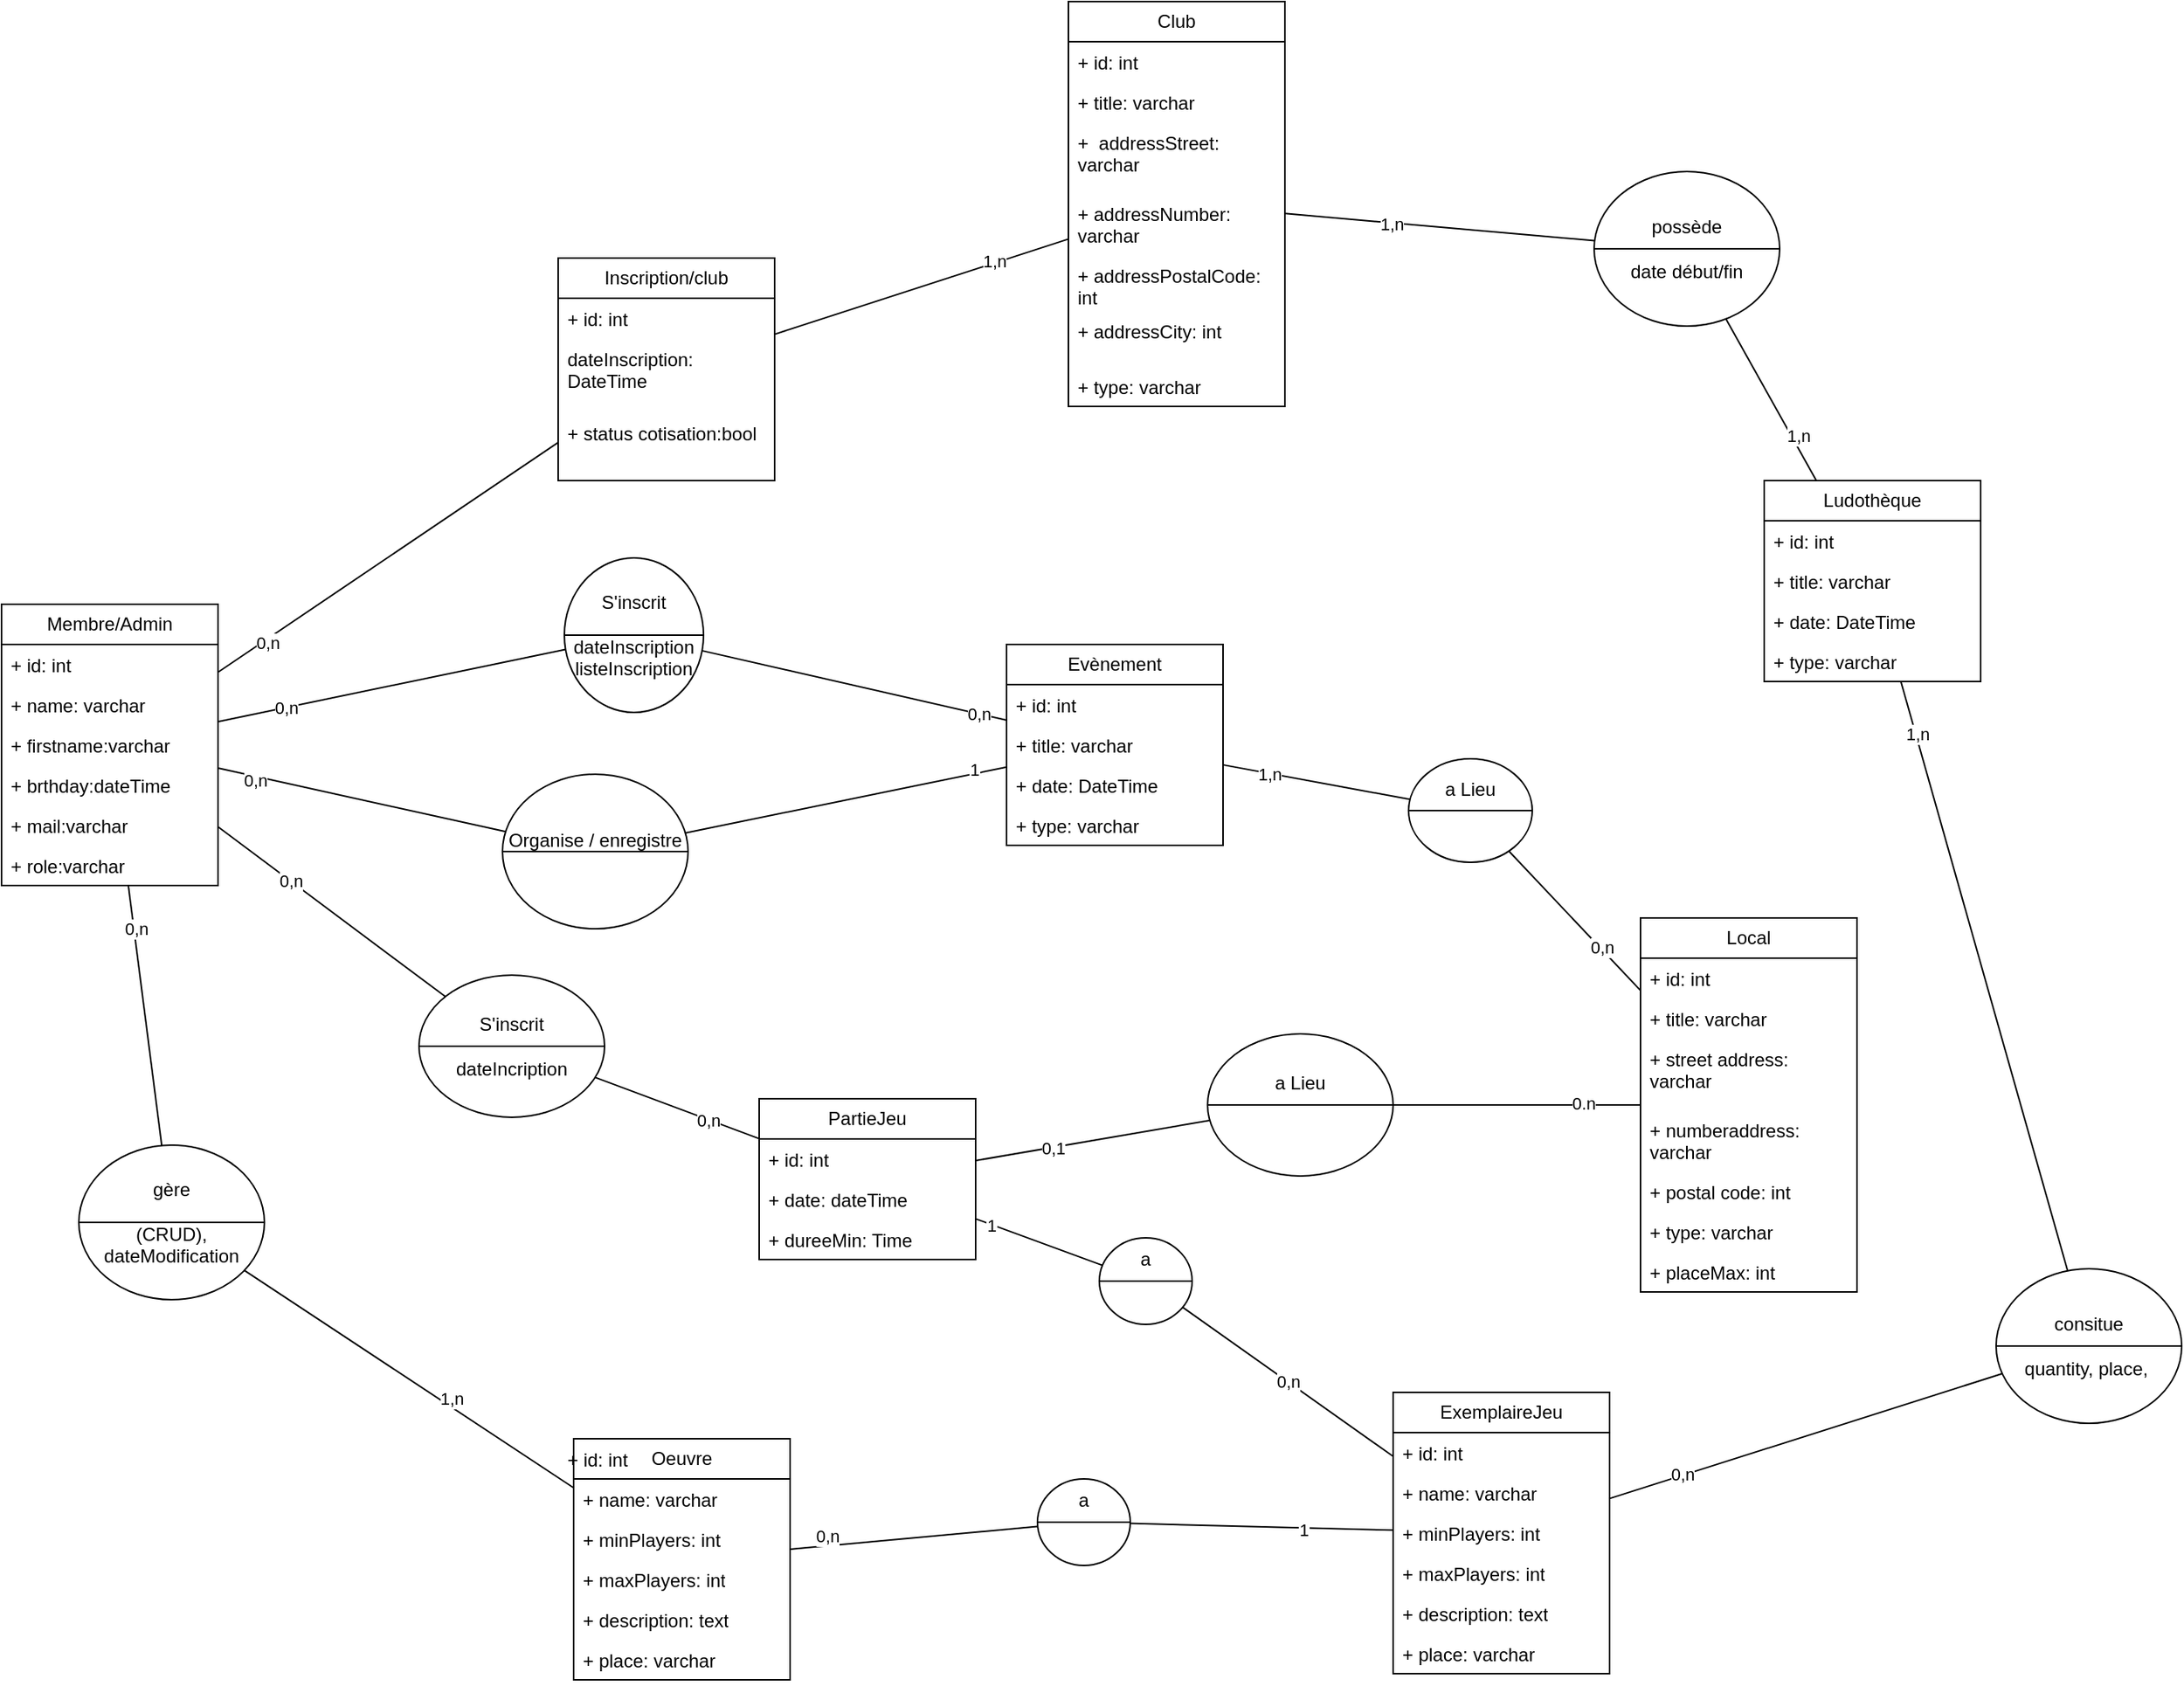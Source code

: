 <mxfile version="24.6.4" type="device">
  <diagram name="Page-1" id="I5LaI3VcHF58gSeRqSvZ">
    <mxGraphModel dx="1217" dy="2282" grid="1" gridSize="10" guides="1" tooltips="1" connect="1" arrows="1" fold="1" page="1" pageScale="1" pageWidth="1169" pageHeight="1654" math="0" shadow="0">
      <root>
        <mxCell id="0" />
        <mxCell id="1" parent="0" />
        <mxCell id="PqYvYV6oIPYyLIkIZLXX-1" value="Club" style="swimlane;fontStyle=0;childLayout=stackLayout;horizontal=1;startSize=26;fillColor=none;horizontalStack=0;resizeParent=1;resizeParentMax=0;resizeLast=0;collapsible=1;marginBottom=0;whiteSpace=wrap;html=1;" parent="1" vertex="1">
          <mxGeometry x="720" y="-300" width="140" height="262" as="geometry" />
        </mxCell>
        <mxCell id="PqYvYV6oIPYyLIkIZLXX-2" value="+ id: int" style="text;strokeColor=none;fillColor=none;align=left;verticalAlign=top;spacingLeft=4;spacingRight=4;overflow=hidden;rotatable=0;points=[[0,0.5],[1,0.5]];portConstraint=eastwest;whiteSpace=wrap;html=1;" parent="PqYvYV6oIPYyLIkIZLXX-1" vertex="1">
          <mxGeometry y="26" width="140" height="26" as="geometry" />
        </mxCell>
        <mxCell id="PqYvYV6oIPYyLIkIZLXX-3" value="+ title: varchar" style="text;strokeColor=none;fillColor=none;align=left;verticalAlign=top;spacingLeft=4;spacingRight=4;overflow=hidden;rotatable=0;points=[[0,0.5],[1,0.5]];portConstraint=eastwest;whiteSpace=wrap;html=1;" parent="PqYvYV6oIPYyLIkIZLXX-1" vertex="1">
          <mxGeometry y="52" width="140" height="26" as="geometry" />
        </mxCell>
        <mxCell id="PqYvYV6oIPYyLIkIZLXX-4" value="+&amp;nbsp;&amp;nbsp;addressStreet: varchar" style="text;strokeColor=none;fillColor=none;align=left;verticalAlign=top;spacingLeft=4;spacingRight=4;overflow=hidden;rotatable=0;points=[[0,0.5],[1,0.5]];portConstraint=eastwest;whiteSpace=wrap;html=1;" parent="PqYvYV6oIPYyLIkIZLXX-1" vertex="1">
          <mxGeometry y="78" width="140" height="46" as="geometry" />
        </mxCell>
        <mxCell id="PqYvYV6oIPYyLIkIZLXX-5" value="+ addressNumber: varchar" style="text;strokeColor=none;fillColor=none;align=left;verticalAlign=top;spacingLeft=4;spacingRight=4;overflow=hidden;rotatable=0;points=[[0,0.5],[1,0.5]];portConstraint=eastwest;whiteSpace=wrap;html=1;" parent="PqYvYV6oIPYyLIkIZLXX-1" vertex="1">
          <mxGeometry y="124" width="140" height="40" as="geometry" />
        </mxCell>
        <mxCell id="PqYvYV6oIPYyLIkIZLXX-6" value="+ addressPostalCode: int" style="text;strokeColor=none;fillColor=none;align=left;verticalAlign=top;spacingLeft=4;spacingRight=4;overflow=hidden;rotatable=0;points=[[0,0.5],[1,0.5]];portConstraint=eastwest;whiteSpace=wrap;html=1;" parent="PqYvYV6oIPYyLIkIZLXX-1" vertex="1">
          <mxGeometry y="164" width="140" height="36" as="geometry" />
        </mxCell>
        <mxCell id="PqYvYV6oIPYyLIkIZLXX-7" value="+ addressCity: int" style="text;strokeColor=none;fillColor=none;align=left;verticalAlign=top;spacingLeft=4;spacingRight=4;overflow=hidden;rotatable=0;points=[[0,0.5],[1,0.5]];portConstraint=eastwest;whiteSpace=wrap;html=1;" parent="PqYvYV6oIPYyLIkIZLXX-1" vertex="1">
          <mxGeometry y="200" width="140" height="36" as="geometry" />
        </mxCell>
        <mxCell id="PqYvYV6oIPYyLIkIZLXX-8" value="+ type: varchar" style="text;strokeColor=none;fillColor=none;align=left;verticalAlign=top;spacingLeft=4;spacingRight=4;overflow=hidden;rotatable=0;points=[[0,0.5],[1,0.5]];portConstraint=eastwest;whiteSpace=wrap;html=1;" parent="PqYvYV6oIPYyLIkIZLXX-1" vertex="1">
          <mxGeometry y="236" width="140" height="26" as="geometry" />
        </mxCell>
        <mxCell id="PqYvYV6oIPYyLIkIZLXX-9" value="gère&lt;div&gt;&lt;br&gt;&lt;/div&gt;&lt;div&gt;(CRUD), dateModification&lt;/div&gt;" style="shape=lineEllipse;perimeter=ellipsePerimeter;whiteSpace=wrap;html=1;backgroundOutline=1;" parent="1" vertex="1">
          <mxGeometry x="80" y="440" width="120" height="100" as="geometry" />
        </mxCell>
        <mxCell id="PqYvYV6oIPYyLIkIZLXX-10" value="" style="endArrow=none;html=1;rounded=0;endFill=0;" parent="1" target="PqYvYV6oIPYyLIkIZLXX-9" edge="1">
          <mxGeometry width="50" height="50" relative="1" as="geometry">
            <mxPoint x="112" y="272" as="sourcePoint" />
            <mxPoint x="440" y="290" as="targetPoint" />
          </mxGeometry>
        </mxCell>
        <mxCell id="PqYvYV6oIPYyLIkIZLXX-11" value="0,n" style="edgeLabel;html=1;align=center;verticalAlign=middle;resizable=0;points=[];" parent="PqYvYV6oIPYyLIkIZLXX-10" vertex="1" connectable="0">
          <mxGeometry x="-0.667" y="1" relative="1" as="geometry">
            <mxPoint as="offset" />
          </mxGeometry>
        </mxCell>
        <mxCell id="PqYvYV6oIPYyLIkIZLXX-12" value="ExemplaireJeu" style="swimlane;fontStyle=0;childLayout=stackLayout;horizontal=1;startSize=26;fillColor=none;horizontalStack=0;resizeParent=1;resizeParentMax=0;resizeLast=0;collapsible=1;marginBottom=0;whiteSpace=wrap;html=1;" parent="1" vertex="1">
          <mxGeometry x="930" y="600" width="140" height="182" as="geometry" />
        </mxCell>
        <mxCell id="PqYvYV6oIPYyLIkIZLXX-13" value="+ id: int" style="text;strokeColor=none;fillColor=none;align=left;verticalAlign=top;spacingLeft=4;spacingRight=4;overflow=hidden;rotatable=0;points=[[0,0.5],[1,0.5]];portConstraint=eastwest;whiteSpace=wrap;html=1;" parent="PqYvYV6oIPYyLIkIZLXX-12" vertex="1">
          <mxGeometry y="26" width="140" height="26" as="geometry" />
        </mxCell>
        <mxCell id="PqYvYV6oIPYyLIkIZLXX-14" value="+ name: varchar" style="text;strokeColor=none;fillColor=none;align=left;verticalAlign=top;spacingLeft=4;spacingRight=4;overflow=hidden;rotatable=0;points=[[0,0.5],[1,0.5]];portConstraint=eastwest;whiteSpace=wrap;html=1;" parent="PqYvYV6oIPYyLIkIZLXX-12" vertex="1">
          <mxGeometry y="52" width="140" height="26" as="geometry" />
        </mxCell>
        <mxCell id="PqYvYV6oIPYyLIkIZLXX-15" value="+ minPlayers: int" style="text;strokeColor=none;fillColor=none;align=left;verticalAlign=top;spacingLeft=4;spacingRight=4;overflow=hidden;rotatable=0;points=[[0,0.5],[1,0.5]];portConstraint=eastwest;whiteSpace=wrap;html=1;" parent="PqYvYV6oIPYyLIkIZLXX-12" vertex="1">
          <mxGeometry y="78" width="140" height="26" as="geometry" />
        </mxCell>
        <mxCell id="PqYvYV6oIPYyLIkIZLXX-16" value="+ maxPlayers: int" style="text;strokeColor=none;fillColor=none;align=left;verticalAlign=top;spacingLeft=4;spacingRight=4;overflow=hidden;rotatable=0;points=[[0,0.5],[1,0.5]];portConstraint=eastwest;whiteSpace=wrap;html=1;" parent="PqYvYV6oIPYyLIkIZLXX-12" vertex="1">
          <mxGeometry y="104" width="140" height="26" as="geometry" />
        </mxCell>
        <mxCell id="PqYvYV6oIPYyLIkIZLXX-17" value="+ description: text" style="text;strokeColor=none;fillColor=none;align=left;verticalAlign=top;spacingLeft=4;spacingRight=4;overflow=hidden;rotatable=0;points=[[0,0.5],[1,0.5]];portConstraint=eastwest;whiteSpace=wrap;html=1;" parent="PqYvYV6oIPYyLIkIZLXX-12" vertex="1">
          <mxGeometry y="130" width="140" height="26" as="geometry" />
        </mxCell>
        <mxCell id="PqYvYV6oIPYyLIkIZLXX-18" value="+ place: varchar" style="text;strokeColor=none;fillColor=none;align=left;verticalAlign=top;spacingLeft=4;spacingRight=4;overflow=hidden;rotatable=0;points=[[0,0.5],[1,0.5]];portConstraint=eastwest;whiteSpace=wrap;html=1;" parent="PqYvYV6oIPYyLIkIZLXX-12" vertex="1">
          <mxGeometry y="156" width="140" height="26" as="geometry" />
        </mxCell>
        <mxCell id="PqYvYV6oIPYyLIkIZLXX-19" value="consitue&lt;div&gt;&lt;br&gt;&lt;/div&gt;&lt;div&gt;quantity, place,&amp;nbsp;&lt;/div&gt;" style="shape=lineEllipse;perimeter=ellipsePerimeter;whiteSpace=wrap;html=1;backgroundOutline=1;" parent="1" vertex="1">
          <mxGeometry x="1320" y="520" width="120" height="100" as="geometry" />
        </mxCell>
        <mxCell id="PqYvYV6oIPYyLIkIZLXX-20" value="PartieJeu" style="swimlane;fontStyle=0;childLayout=stackLayout;horizontal=1;startSize=26;fillColor=none;horizontalStack=0;resizeParent=1;resizeParentMax=0;resizeLast=0;collapsible=1;marginBottom=0;whiteSpace=wrap;html=1;" parent="1" vertex="1">
          <mxGeometry x="520" y="410" width="140" height="104" as="geometry" />
        </mxCell>
        <mxCell id="PqYvYV6oIPYyLIkIZLXX-21" value="+ id: int" style="text;strokeColor=none;fillColor=none;align=left;verticalAlign=top;spacingLeft=4;spacingRight=4;overflow=hidden;rotatable=0;points=[[0,0.5],[1,0.5]];portConstraint=eastwest;whiteSpace=wrap;html=1;" parent="PqYvYV6oIPYyLIkIZLXX-20" vertex="1">
          <mxGeometry y="26" width="140" height="26" as="geometry" />
        </mxCell>
        <mxCell id="PqYvYV6oIPYyLIkIZLXX-22" value="+ date: dateTime" style="text;strokeColor=none;fillColor=none;align=left;verticalAlign=top;spacingLeft=4;spacingRight=4;overflow=hidden;rotatable=0;points=[[0,0.5],[1,0.5]];portConstraint=eastwest;whiteSpace=wrap;html=1;" parent="PqYvYV6oIPYyLIkIZLXX-20" vertex="1">
          <mxGeometry y="52" width="140" height="26" as="geometry" />
        </mxCell>
        <mxCell id="PqYvYV6oIPYyLIkIZLXX-23" value="+ dureeMin: Time" style="text;strokeColor=none;fillColor=none;align=left;verticalAlign=top;spacingLeft=4;spacingRight=4;overflow=hidden;rotatable=0;points=[[0,0.5],[1,0.5]];portConstraint=eastwest;whiteSpace=wrap;html=1;" parent="PqYvYV6oIPYyLIkIZLXX-20" vertex="1">
          <mxGeometry y="78" width="140" height="26" as="geometry" />
        </mxCell>
        <mxCell id="PqYvYV6oIPYyLIkIZLXX-24" value="&lt;div&gt;S&#39;inscrit&lt;/div&gt;&lt;div&gt;&lt;br&gt;&lt;/div&gt;&lt;div&gt;dateIncription&lt;/div&gt;" style="shape=lineEllipse;perimeter=ellipsePerimeter;whiteSpace=wrap;html=1;backgroundOutline=1;" parent="1" vertex="1">
          <mxGeometry x="300" y="330" width="120" height="92" as="geometry" />
        </mxCell>
        <mxCell id="PqYvYV6oIPYyLIkIZLXX-25" value="" style="endArrow=none;html=1;rounded=0;endFill=0;" parent="1" target="PqYvYV6oIPYyLIkIZLXX-24" edge="1">
          <mxGeometry width="50" height="50" relative="1" as="geometry">
            <mxPoint x="170" y="234" as="sourcePoint" />
            <mxPoint x="191" y="471" as="targetPoint" />
          </mxGeometry>
        </mxCell>
        <mxCell id="PqYvYV6oIPYyLIkIZLXX-26" value="0,n" style="edgeLabel;html=1;align=center;verticalAlign=middle;resizable=0;points=[];" parent="PqYvYV6oIPYyLIkIZLXX-25" vertex="1" connectable="0">
          <mxGeometry x="-0.361" relative="1" as="geometry">
            <mxPoint as="offset" />
          </mxGeometry>
        </mxCell>
        <mxCell id="PqYvYV6oIPYyLIkIZLXX-27" value="" style="endArrow=none;html=1;rounded=0;endFill=0;" parent="1" source="PqYvYV6oIPYyLIkIZLXX-20" target="PqYvYV6oIPYyLIkIZLXX-24" edge="1">
          <mxGeometry width="50" height="50" relative="1" as="geometry">
            <mxPoint x="220" y="252" as="sourcePoint" />
            <mxPoint x="360" y="249" as="targetPoint" />
          </mxGeometry>
        </mxCell>
        <mxCell id="PqYvYV6oIPYyLIkIZLXX-28" value="0,n" style="edgeLabel;html=1;align=center;verticalAlign=middle;resizable=0;points=[];" parent="PqYvYV6oIPYyLIkIZLXX-27" vertex="1" connectable="0">
          <mxGeometry x="-0.37" relative="1" as="geometry">
            <mxPoint as="offset" />
          </mxGeometry>
        </mxCell>
        <mxCell id="PqYvYV6oIPYyLIkIZLXX-29" value="" style="endArrow=none;html=1;rounded=0;endFill=0;" parent="1" source="PqYvYV6oIPYyLIkIZLXX-12" target="PqYvYV6oIPYyLIkIZLXX-19" edge="1">
          <mxGeometry width="50" height="50" relative="1" as="geometry">
            <mxPoint x="320" y="404" as="sourcePoint" />
            <mxPoint x="340" y="509" as="targetPoint" />
          </mxGeometry>
        </mxCell>
        <mxCell id="PqYvYV6oIPYyLIkIZLXX-30" value="0,n" style="edgeLabel;html=1;align=center;verticalAlign=middle;resizable=0;points=[];" parent="PqYvYV6oIPYyLIkIZLXX-29" vertex="1" connectable="0">
          <mxGeometry x="-0.627" y="1" relative="1" as="geometry">
            <mxPoint as="offset" />
          </mxGeometry>
        </mxCell>
        <mxCell id="PqYvYV6oIPYyLIkIZLXX-31" value="" style="endArrow=none;html=1;rounded=0;endFill=0;" parent="1" source="PqYvYV6oIPYyLIkIZLXX-19" target="PqYvYV6oIPYyLIkIZLXX-48" edge="1">
          <mxGeometry width="50" height="50" relative="1" as="geometry">
            <mxPoint x="650" y="580" as="sourcePoint" />
            <mxPoint x="739" y="489" as="targetPoint" />
            <Array as="points" />
          </mxGeometry>
        </mxCell>
        <mxCell id="PqYvYV6oIPYyLIkIZLXX-32" value="1,n" style="edgeLabel;html=1;align=center;verticalAlign=middle;resizable=0;points=[];" parent="PqYvYV6oIPYyLIkIZLXX-31" vertex="1" connectable="0">
          <mxGeometry x="0.82" y="-1" relative="1" as="geometry">
            <mxPoint as="offset" />
          </mxGeometry>
        </mxCell>
        <mxCell id="PqYvYV6oIPYyLIkIZLXX-33" value="" style="endArrow=none;html=1;rounded=0;endFill=0;" parent="1" source="PqYvYV6oIPYyLIkIZLXX-9" target="PqYvYV6oIPYyLIkIZLXX-37" edge="1">
          <mxGeometry width="50" height="50" relative="1" as="geometry">
            <mxPoint x="171" y="366" as="sourcePoint" />
            <mxPoint x="249" y="628" as="targetPoint" />
          </mxGeometry>
        </mxCell>
        <mxCell id="PqYvYV6oIPYyLIkIZLXX-34" value="1,n" style="edgeLabel;html=1;align=center;verticalAlign=middle;resizable=0;points=[];" parent="PqYvYV6oIPYyLIkIZLXX-33" vertex="1" connectable="0">
          <mxGeometry x="0.234" y="5" relative="1" as="geometry">
            <mxPoint as="offset" />
          </mxGeometry>
        </mxCell>
        <mxCell id="PqYvYV6oIPYyLIkIZLXX-35" value="" style="endArrow=none;html=1;rounded=0;endFill=0;" parent="1" source="PqYvYV6oIPYyLIkIZLXX-37" target="PqYvYV6oIPYyLIkIZLXX-77" edge="1">
          <mxGeometry width="50" height="50" relative="1" as="geometry">
            <mxPoint x="360" y="670.25" as="sourcePoint" />
            <mxPoint x="650" y="740" as="targetPoint" />
          </mxGeometry>
        </mxCell>
        <mxCell id="PqYvYV6oIPYyLIkIZLXX-36" value="0,n" style="edgeLabel;html=1;align=center;verticalAlign=middle;resizable=0;points=[];" parent="PqYvYV6oIPYyLIkIZLXX-35" vertex="1" connectable="0">
          <mxGeometry x="-0.908" relative="1" as="geometry">
            <mxPoint x="16" y="-8" as="offset" />
          </mxGeometry>
        </mxCell>
        <mxCell id="PqYvYV6oIPYyLIkIZLXX-37" value="Oeuvre" style="swimlane;fontStyle=0;childLayout=stackLayout;horizontal=1;startSize=26;fillColor=none;horizontalStack=0;resizeParent=1;resizeParentMax=0;resizeLast=0;collapsible=1;marginBottom=0;whiteSpace=wrap;html=1;" parent="1" vertex="1">
          <mxGeometry x="400" y="630" width="140" height="156" as="geometry" />
        </mxCell>
        <mxCell id="PqYvYV6oIPYyLIkIZLXX-38" value="+ name: varchar" style="text;strokeColor=none;fillColor=none;align=left;verticalAlign=top;spacingLeft=4;spacingRight=4;overflow=hidden;rotatable=0;points=[[0,0.5],[1,0.5]];portConstraint=eastwest;whiteSpace=wrap;html=1;" parent="PqYvYV6oIPYyLIkIZLXX-37" vertex="1">
          <mxGeometry y="26" width="140" height="26" as="geometry" />
        </mxCell>
        <mxCell id="PqYvYV6oIPYyLIkIZLXX-39" value="+ minPlayers: int" style="text;strokeColor=none;fillColor=none;align=left;verticalAlign=top;spacingLeft=4;spacingRight=4;overflow=hidden;rotatable=0;points=[[0,0.5],[1,0.5]];portConstraint=eastwest;whiteSpace=wrap;html=1;" parent="PqYvYV6oIPYyLIkIZLXX-37" vertex="1">
          <mxGeometry y="52" width="140" height="26" as="geometry" />
        </mxCell>
        <mxCell id="PqYvYV6oIPYyLIkIZLXX-40" value="+ maxPlayers: int" style="text;strokeColor=none;fillColor=none;align=left;verticalAlign=top;spacingLeft=4;spacingRight=4;overflow=hidden;rotatable=0;points=[[0,0.5],[1,0.5]];portConstraint=eastwest;whiteSpace=wrap;html=1;" parent="PqYvYV6oIPYyLIkIZLXX-37" vertex="1">
          <mxGeometry y="78" width="140" height="26" as="geometry" />
        </mxCell>
        <mxCell id="PqYvYV6oIPYyLIkIZLXX-41" value="+ description: text" style="text;strokeColor=none;fillColor=none;align=left;verticalAlign=top;spacingLeft=4;spacingRight=4;overflow=hidden;rotatable=0;points=[[0,0.5],[1,0.5]];portConstraint=eastwest;whiteSpace=wrap;html=1;" parent="PqYvYV6oIPYyLIkIZLXX-37" vertex="1">
          <mxGeometry y="104" width="140" height="26" as="geometry" />
        </mxCell>
        <mxCell id="PqYvYV6oIPYyLIkIZLXX-42" value="+ place: varchar" style="text;strokeColor=none;fillColor=none;align=left;verticalAlign=top;spacingLeft=4;spacingRight=4;overflow=hidden;rotatable=0;points=[[0,0.5],[1,0.5]];portConstraint=eastwest;whiteSpace=wrap;html=1;" parent="PqYvYV6oIPYyLIkIZLXX-37" vertex="1">
          <mxGeometry y="130" width="140" height="26" as="geometry" />
        </mxCell>
        <mxCell id="PqYvYV6oIPYyLIkIZLXX-43" value="&lt;div&gt;a Lieu&lt;/div&gt;&lt;div&gt;&lt;br&gt;&lt;/div&gt;&lt;div&gt;&lt;br&gt;&lt;/div&gt;" style="shape=lineEllipse;perimeter=ellipsePerimeter;whiteSpace=wrap;html=1;backgroundOutline=1;" parent="1" vertex="1">
          <mxGeometry x="810" y="368" width="120" height="92" as="geometry" />
        </mxCell>
        <mxCell id="PqYvYV6oIPYyLIkIZLXX-44" value="" style="endArrow=none;html=1;rounded=0;endFill=0;" parent="1" source="PqYvYV6oIPYyLIkIZLXX-20" target="PqYvYV6oIPYyLIkIZLXX-43" edge="1">
          <mxGeometry width="50" height="50" relative="1" as="geometry">
            <mxPoint x="690" y="203" as="sourcePoint" />
            <mxPoint x="608" y="249" as="targetPoint" />
          </mxGeometry>
        </mxCell>
        <mxCell id="PqYvYV6oIPYyLIkIZLXX-45" value="0,1" style="edgeLabel;html=1;align=center;verticalAlign=middle;resizable=0;points=[];" parent="PqYvYV6oIPYyLIkIZLXX-44" vertex="1" connectable="0">
          <mxGeometry x="-0.343" relative="1" as="geometry">
            <mxPoint as="offset" />
          </mxGeometry>
        </mxCell>
        <mxCell id="PqYvYV6oIPYyLIkIZLXX-46" value="" style="endArrow=none;html=1;rounded=0;endFill=0;" parent="1" source="PqYvYV6oIPYyLIkIZLXX-78" target="PqYvYV6oIPYyLIkIZLXX-20" edge="1">
          <mxGeometry width="50" height="50" relative="1" as="geometry">
            <mxPoint x="720" y="540" as="sourcePoint" />
            <mxPoint x="580" y="669" as="targetPoint" />
          </mxGeometry>
        </mxCell>
        <mxCell id="PqYvYV6oIPYyLIkIZLXX-47" value="1" style="edgeLabel;html=1;align=center;verticalAlign=middle;resizable=0;points=[];" parent="PqYvYV6oIPYyLIkIZLXX-46" vertex="1" connectable="0">
          <mxGeometry x="0.761" relative="1" as="geometry">
            <mxPoint as="offset" />
          </mxGeometry>
        </mxCell>
        <mxCell id="PqYvYV6oIPYyLIkIZLXX-48" value="Ludothèque" style="swimlane;fontStyle=0;childLayout=stackLayout;horizontal=1;startSize=26;fillColor=none;horizontalStack=0;resizeParent=1;resizeParentMax=0;resizeLast=0;collapsible=1;marginBottom=0;whiteSpace=wrap;html=1;" parent="1" vertex="1">
          <mxGeometry x="1170" y="10" width="140" height="130" as="geometry" />
        </mxCell>
        <mxCell id="PqYvYV6oIPYyLIkIZLXX-49" value="+ id: int" style="text;strokeColor=none;fillColor=none;align=left;verticalAlign=top;spacingLeft=4;spacingRight=4;overflow=hidden;rotatable=0;points=[[0,0.5],[1,0.5]];portConstraint=eastwest;whiteSpace=wrap;html=1;" parent="PqYvYV6oIPYyLIkIZLXX-48" vertex="1">
          <mxGeometry y="26" width="140" height="26" as="geometry" />
        </mxCell>
        <mxCell id="PqYvYV6oIPYyLIkIZLXX-50" value="+ title: varchar" style="text;strokeColor=none;fillColor=none;align=left;verticalAlign=top;spacingLeft=4;spacingRight=4;overflow=hidden;rotatable=0;points=[[0,0.5],[1,0.5]];portConstraint=eastwest;whiteSpace=wrap;html=1;" parent="PqYvYV6oIPYyLIkIZLXX-48" vertex="1">
          <mxGeometry y="52" width="140" height="26" as="geometry" />
        </mxCell>
        <mxCell id="PqYvYV6oIPYyLIkIZLXX-51" value="+ date: DateTime" style="text;strokeColor=none;fillColor=none;align=left;verticalAlign=top;spacingLeft=4;spacingRight=4;overflow=hidden;rotatable=0;points=[[0,0.5],[1,0.5]];portConstraint=eastwest;whiteSpace=wrap;html=1;" parent="PqYvYV6oIPYyLIkIZLXX-48" vertex="1">
          <mxGeometry y="78" width="140" height="26" as="geometry" />
        </mxCell>
        <mxCell id="PqYvYV6oIPYyLIkIZLXX-52" value="+ type: varchar" style="text;strokeColor=none;fillColor=none;align=left;verticalAlign=top;spacingLeft=4;spacingRight=4;overflow=hidden;rotatable=0;points=[[0,0.5],[1,0.5]];portConstraint=eastwest;whiteSpace=wrap;html=1;" parent="PqYvYV6oIPYyLIkIZLXX-48" vertex="1">
          <mxGeometry y="104" width="140" height="26" as="geometry" />
        </mxCell>
        <mxCell id="PqYvYV6oIPYyLIkIZLXX-53" value="possède&lt;div&gt;&lt;br&gt;&lt;/div&gt;&lt;div&gt;date début/fin&lt;/div&gt;" style="shape=lineEllipse;perimeter=ellipsePerimeter;whiteSpace=wrap;html=1;backgroundOutline=1;" parent="1" vertex="1">
          <mxGeometry x="1060" y="-190" width="120" height="100" as="geometry" />
        </mxCell>
        <mxCell id="PqYvYV6oIPYyLIkIZLXX-54" value="" style="endArrow=none;html=1;rounded=0;endFill=0;" parent="1" source="PqYvYV6oIPYyLIkIZLXX-53" target="PqYvYV6oIPYyLIkIZLXX-48" edge="1">
          <mxGeometry width="50" height="50" relative="1" as="geometry">
            <mxPoint x="680" y="216" as="sourcePoint" />
            <mxPoint x="610" y="251" as="targetPoint" />
          </mxGeometry>
        </mxCell>
        <mxCell id="RYKnuo0LnBh2VL7jt9rr-1" value="1,n" style="edgeLabel;html=1;align=center;verticalAlign=middle;resizable=0;points=[];" vertex="1" connectable="0" parent="PqYvYV6oIPYyLIkIZLXX-54">
          <mxGeometry x="0.489" y="4" relative="1" as="geometry">
            <mxPoint as="offset" />
          </mxGeometry>
        </mxCell>
        <mxCell id="PqYvYV6oIPYyLIkIZLXX-56" value="" style="endArrow=none;html=1;rounded=0;endFill=0;" parent="1" source="PqYvYV6oIPYyLIkIZLXX-1" target="PqYvYV6oIPYyLIkIZLXX-53" edge="1">
          <mxGeometry width="50" height="50" relative="1" as="geometry">
            <mxPoint x="956" y="280" as="sourcePoint" />
            <mxPoint x="945" y="130" as="targetPoint" />
          </mxGeometry>
        </mxCell>
        <mxCell id="PqYvYV6oIPYyLIkIZLXX-57" value="1,n" style="edgeLabel;html=1;align=center;verticalAlign=middle;resizable=0;points=[];" parent="PqYvYV6oIPYyLIkIZLXX-56" vertex="1" connectable="0">
          <mxGeometry x="-0.307" y="-1" relative="1" as="geometry">
            <mxPoint as="offset" />
          </mxGeometry>
        </mxCell>
        <mxCell id="PqYvYV6oIPYyLIkIZLXX-58" value="" style="endArrow=none;html=1;rounded=0;endFill=0;" parent="1" target="PqYvYV6oIPYyLIkIZLXX-73" edge="1">
          <mxGeometry width="50" height="50" relative="1" as="geometry">
            <mxPoint x="170" y="134" as="sourcePoint" />
            <mxPoint x="361.853" y="88.752" as="targetPoint" />
          </mxGeometry>
        </mxCell>
        <mxCell id="PqYvYV6oIPYyLIkIZLXX-59" value="0,n" style="edgeLabel;html=1;align=center;verticalAlign=middle;resizable=0;points=[];" parent="PqYvYV6oIPYyLIkIZLXX-58" vertex="1" connectable="0">
          <mxGeometry x="-0.725" y="-2" relative="1" as="geometry">
            <mxPoint as="offset" />
          </mxGeometry>
        </mxCell>
        <mxCell id="PqYvYV6oIPYyLIkIZLXX-60" value="" style="endArrow=none;html=1;rounded=0;endFill=0;" parent="1" source="PqYvYV6oIPYyLIkIZLXX-73" target="PqYvYV6oIPYyLIkIZLXX-1" edge="1">
          <mxGeometry width="50" height="50" relative="1" as="geometry">
            <mxPoint x="472.073" y="77.565" as="sourcePoint" />
            <mxPoint x="372" y="99" as="targetPoint" />
          </mxGeometry>
        </mxCell>
        <mxCell id="PqYvYV6oIPYyLIkIZLXX-61" value="1,n" style="edgeLabel;html=1;align=center;verticalAlign=middle;resizable=0;points=[];" parent="PqYvYV6oIPYyLIkIZLXX-60" vertex="1" connectable="0">
          <mxGeometry x="0.498" y="2" relative="1" as="geometry">
            <mxPoint as="offset" />
          </mxGeometry>
        </mxCell>
        <mxCell id="PqYvYV6oIPYyLIkIZLXX-62" value="+ id: int" style="text;strokeColor=none;fillColor=none;align=left;verticalAlign=top;spacingLeft=4;spacingRight=4;overflow=hidden;rotatable=0;points=[[0,0.5],[1,0.5]];portConstraint=eastwest;whiteSpace=wrap;html=1;" parent="1" vertex="1">
          <mxGeometry x="390" y="630" width="140" height="26" as="geometry" />
        </mxCell>
        <mxCell id="PqYvYV6oIPYyLIkIZLXX-63" value="Local" style="swimlane;fontStyle=0;childLayout=stackLayout;horizontal=1;startSize=26;fillColor=none;horizontalStack=0;resizeParent=1;resizeParentMax=0;resizeLast=0;collapsible=1;marginBottom=0;whiteSpace=wrap;html=1;" parent="1" vertex="1">
          <mxGeometry x="1090" y="293" width="140" height="242" as="geometry" />
        </mxCell>
        <mxCell id="PqYvYV6oIPYyLIkIZLXX-64" value="+ id: int" style="text;strokeColor=none;fillColor=none;align=left;verticalAlign=top;spacingLeft=4;spacingRight=4;overflow=hidden;rotatable=0;points=[[0,0.5],[1,0.5]];portConstraint=eastwest;whiteSpace=wrap;html=1;" parent="PqYvYV6oIPYyLIkIZLXX-63" vertex="1">
          <mxGeometry y="26" width="140" height="26" as="geometry" />
        </mxCell>
        <mxCell id="PqYvYV6oIPYyLIkIZLXX-65" value="+ title: varchar" style="text;strokeColor=none;fillColor=none;align=left;verticalAlign=top;spacingLeft=4;spacingRight=4;overflow=hidden;rotatable=0;points=[[0,0.5],[1,0.5]];portConstraint=eastwest;whiteSpace=wrap;html=1;" parent="PqYvYV6oIPYyLIkIZLXX-63" vertex="1">
          <mxGeometry y="52" width="140" height="26" as="geometry" />
        </mxCell>
        <mxCell id="PqYvYV6oIPYyLIkIZLXX-66" value="+ street address: varchar" style="text;strokeColor=none;fillColor=none;align=left;verticalAlign=top;spacingLeft=4;spacingRight=4;overflow=hidden;rotatable=0;points=[[0,0.5],[1,0.5]];portConstraint=eastwest;whiteSpace=wrap;html=1;" parent="PqYvYV6oIPYyLIkIZLXX-63" vertex="1">
          <mxGeometry y="78" width="140" height="46" as="geometry" />
        </mxCell>
        <mxCell id="PqYvYV6oIPYyLIkIZLXX-67" value="+ numberaddress: varchar" style="text;strokeColor=none;fillColor=none;align=left;verticalAlign=top;spacingLeft=4;spacingRight=4;overflow=hidden;rotatable=0;points=[[0,0.5],[1,0.5]];portConstraint=eastwest;whiteSpace=wrap;html=1;" parent="PqYvYV6oIPYyLIkIZLXX-63" vertex="1">
          <mxGeometry y="124" width="140" height="40" as="geometry" />
        </mxCell>
        <mxCell id="PqYvYV6oIPYyLIkIZLXX-68" value="+ postal code: int" style="text;strokeColor=none;fillColor=none;align=left;verticalAlign=top;spacingLeft=4;spacingRight=4;overflow=hidden;rotatable=0;points=[[0,0.5],[1,0.5]];portConstraint=eastwest;whiteSpace=wrap;html=1;" parent="PqYvYV6oIPYyLIkIZLXX-63" vertex="1">
          <mxGeometry y="164" width="140" height="26" as="geometry" />
        </mxCell>
        <mxCell id="PqYvYV6oIPYyLIkIZLXX-69" value="+ type: varchar" style="text;strokeColor=none;fillColor=none;align=left;verticalAlign=top;spacingLeft=4;spacingRight=4;overflow=hidden;rotatable=0;points=[[0,0.5],[1,0.5]];portConstraint=eastwest;whiteSpace=wrap;html=1;" parent="PqYvYV6oIPYyLIkIZLXX-63" vertex="1">
          <mxGeometry y="190" width="140" height="26" as="geometry" />
        </mxCell>
        <mxCell id="PqYvYV6oIPYyLIkIZLXX-70" value="+ placeMax: int" style="text;strokeColor=none;fillColor=none;align=left;verticalAlign=top;spacingLeft=4;spacingRight=4;overflow=hidden;rotatable=0;points=[[0,0.5],[1,0.5]];portConstraint=eastwest;whiteSpace=wrap;html=1;" parent="PqYvYV6oIPYyLIkIZLXX-63" vertex="1">
          <mxGeometry y="216" width="140" height="26" as="geometry" />
        </mxCell>
        <mxCell id="PqYvYV6oIPYyLIkIZLXX-71" value="" style="endArrow=none;html=1;rounded=0;" parent="1" source="PqYvYV6oIPYyLIkIZLXX-43" target="PqYvYV6oIPYyLIkIZLXX-63" edge="1">
          <mxGeometry width="50" height="50" relative="1" as="geometry">
            <mxPoint x="700" y="250" as="sourcePoint" />
            <mxPoint x="750" y="200" as="targetPoint" />
          </mxGeometry>
        </mxCell>
        <mxCell id="PqYvYV6oIPYyLIkIZLXX-72" value="0.n" style="edgeLabel;html=1;align=center;verticalAlign=middle;resizable=0;points=[];" parent="PqYvYV6oIPYyLIkIZLXX-71" vertex="1" connectable="0">
          <mxGeometry x="0.54" y="1" relative="1" as="geometry">
            <mxPoint as="offset" />
          </mxGeometry>
        </mxCell>
        <mxCell id="PqYvYV6oIPYyLIkIZLXX-73" value="Inscription/club" style="swimlane;fontStyle=0;childLayout=stackLayout;horizontal=1;startSize=26;fillColor=none;horizontalStack=0;resizeParent=1;resizeParentMax=0;resizeLast=0;collapsible=1;marginBottom=0;whiteSpace=wrap;html=1;" parent="1" vertex="1">
          <mxGeometry x="390" y="-134" width="140" height="144" as="geometry" />
        </mxCell>
        <mxCell id="PqYvYV6oIPYyLIkIZLXX-74" value="+ id: int" style="text;strokeColor=none;fillColor=none;align=left;verticalAlign=top;spacingLeft=4;spacingRight=4;overflow=hidden;rotatable=0;points=[[0,0.5],[1,0.5]];portConstraint=eastwest;whiteSpace=wrap;html=1;" parent="PqYvYV6oIPYyLIkIZLXX-73" vertex="1">
          <mxGeometry y="26" width="140" height="26" as="geometry" />
        </mxCell>
        <mxCell id="PqYvYV6oIPYyLIkIZLXX-75" value="dateInscription: DateTime" style="text;strokeColor=none;fillColor=none;align=left;verticalAlign=top;spacingLeft=4;spacingRight=4;overflow=hidden;rotatable=0;points=[[0,0.5],[1,0.5]];portConstraint=eastwest;whiteSpace=wrap;html=1;" parent="PqYvYV6oIPYyLIkIZLXX-73" vertex="1">
          <mxGeometry y="52" width="140" height="48" as="geometry" />
        </mxCell>
        <mxCell id="PqYvYV6oIPYyLIkIZLXX-76" value="+ status cotisation:bool" style="text;strokeColor=none;fillColor=none;align=left;verticalAlign=top;spacingLeft=4;spacingRight=4;overflow=hidden;rotatable=0;points=[[0,0.5],[1,0.5]];portConstraint=eastwest;whiteSpace=wrap;html=1;" parent="PqYvYV6oIPYyLIkIZLXX-73" vertex="1">
          <mxGeometry y="100" width="140" height="44" as="geometry" />
        </mxCell>
        <mxCell id="PqYvYV6oIPYyLIkIZLXX-77" value="&lt;div&gt;a&lt;/div&gt;&lt;div&gt;&lt;br&gt;&lt;/div&gt;&lt;div&gt;&lt;br&gt;&lt;/div&gt;" style="shape=lineEllipse;perimeter=ellipsePerimeter;whiteSpace=wrap;html=1;backgroundOutline=1;" parent="1" vertex="1">
          <mxGeometry x="700" y="656" width="60" height="56" as="geometry" />
        </mxCell>
        <mxCell id="PqYvYV6oIPYyLIkIZLXX-78" value="&lt;div&gt;a&lt;/div&gt;&lt;div&gt;&lt;br&gt;&lt;/div&gt;&lt;div&gt;&lt;br&gt;&lt;/div&gt;" style="shape=lineEllipse;perimeter=ellipsePerimeter;whiteSpace=wrap;html=1;backgroundOutline=1;" parent="1" vertex="1">
          <mxGeometry x="740" y="500" width="60" height="56" as="geometry" />
        </mxCell>
        <mxCell id="PqYvYV6oIPYyLIkIZLXX-79" value="0,n" style="endArrow=none;html=1;rounded=0;endFill=0;" parent="1" source="PqYvYV6oIPYyLIkIZLXX-12" target="PqYvYV6oIPYyLIkIZLXX-78" edge="1">
          <mxGeometry width="50" height="50" relative="1" as="geometry">
            <mxPoint x="752" y="594" as="sourcePoint" />
            <mxPoint x="670" y="564" as="targetPoint" />
          </mxGeometry>
        </mxCell>
        <mxCell id="PqYvYV6oIPYyLIkIZLXX-80" value="" style="endArrow=none;html=1;rounded=0;" parent="1" source="PqYvYV6oIPYyLIkIZLXX-12" target="PqYvYV6oIPYyLIkIZLXX-77" edge="1">
          <mxGeometry width="50" height="50" relative="1" as="geometry">
            <mxPoint x="700" y="550" as="sourcePoint" />
            <mxPoint x="750" y="500" as="targetPoint" />
          </mxGeometry>
        </mxCell>
        <mxCell id="PqYvYV6oIPYyLIkIZLXX-81" value="&lt;span style=&quot;color: rgba(0, 0, 0, 0); font-family: monospace; font-size: 0px; text-align: start; background-color: rgb(27, 29, 30);&quot;&gt;%3CmxGraphModel%3E%3Croot%3E%3CmxCell%20id%3D%220%22%2F%3E%3CmxCell%20id%3D%221%22%20parent%3D%220%22%2F%3E%3CmxCell%20id%3D%222%22%20value%3D%221%22%20style%3D%22edgeLabel%3Bhtml%3D1%3Balign%3Dcenter%3BverticalAlign%3Dmiddle%3Bresizable%3D0%3Bpoints%3D%5B%5D%3B%22%20vertex%3D%221%22%20connectable%3D%220%22%20parent%3D%221%22%3E%3CmxGeometry%20x%3D%22622.448%22%20y%3D%22657.506%22%20as%3D%22geometry%22%2F%3E%3C%2FmxCell%3E%3C%2Froot%3E%3C%2FmxGraphModel%3E&lt;/span&gt;" style="edgeLabel;html=1;align=center;verticalAlign=middle;resizable=0;points=[];" parent="PqYvYV6oIPYyLIkIZLXX-80" vertex="1" connectable="0">
          <mxGeometry x="-0.363" y="1" relative="1" as="geometry">
            <mxPoint as="offset" />
          </mxGeometry>
        </mxCell>
        <mxCell id="PqYvYV6oIPYyLIkIZLXX-82" value="1" style="edgeLabel;html=1;align=center;verticalAlign=middle;resizable=0;points=[];" parent="PqYvYV6oIPYyLIkIZLXX-80" vertex="1" connectable="0">
          <mxGeometry x="-0.316" y="1" relative="1" as="geometry">
            <mxPoint as="offset" />
          </mxGeometry>
        </mxCell>
        <mxCell id="PqYvYV6oIPYyLIkIZLXX-83" value="Evènement" style="swimlane;fontStyle=0;childLayout=stackLayout;horizontal=1;startSize=26;fillColor=none;horizontalStack=0;resizeParent=1;resizeParentMax=0;resizeLast=0;collapsible=1;marginBottom=0;whiteSpace=wrap;html=1;" parent="1" vertex="1">
          <mxGeometry x="680" y="116" width="140" height="130" as="geometry" />
        </mxCell>
        <mxCell id="PqYvYV6oIPYyLIkIZLXX-84" value="+ id: int" style="text;strokeColor=none;fillColor=none;align=left;verticalAlign=top;spacingLeft=4;spacingRight=4;overflow=hidden;rotatable=0;points=[[0,0.5],[1,0.5]];portConstraint=eastwest;whiteSpace=wrap;html=1;" parent="PqYvYV6oIPYyLIkIZLXX-83" vertex="1">
          <mxGeometry y="26" width="140" height="26" as="geometry" />
        </mxCell>
        <mxCell id="PqYvYV6oIPYyLIkIZLXX-85" value="+ title: varchar" style="text;strokeColor=none;fillColor=none;align=left;verticalAlign=top;spacingLeft=4;spacingRight=4;overflow=hidden;rotatable=0;points=[[0,0.5],[1,0.5]];portConstraint=eastwest;whiteSpace=wrap;html=1;" parent="PqYvYV6oIPYyLIkIZLXX-83" vertex="1">
          <mxGeometry y="52" width="140" height="26" as="geometry" />
        </mxCell>
        <mxCell id="PqYvYV6oIPYyLIkIZLXX-86" value="+ date: DateTime" style="text;strokeColor=none;fillColor=none;align=left;verticalAlign=top;spacingLeft=4;spacingRight=4;overflow=hidden;rotatable=0;points=[[0,0.5],[1,0.5]];portConstraint=eastwest;whiteSpace=wrap;html=1;" parent="PqYvYV6oIPYyLIkIZLXX-83" vertex="1">
          <mxGeometry y="78" width="140" height="26" as="geometry" />
        </mxCell>
        <mxCell id="PqYvYV6oIPYyLIkIZLXX-87" value="+ type: varchar" style="text;strokeColor=none;fillColor=none;align=left;verticalAlign=top;spacingLeft=4;spacingRight=4;overflow=hidden;rotatable=0;points=[[0,0.5],[1,0.5]];portConstraint=eastwest;whiteSpace=wrap;html=1;" parent="PqYvYV6oIPYyLIkIZLXX-83" vertex="1">
          <mxGeometry y="104" width="140" height="26" as="geometry" />
        </mxCell>
        <mxCell id="PqYvYV6oIPYyLIkIZLXX-88" value="S&#39;inscrit&lt;div&gt;&lt;br&gt;&lt;/div&gt;&lt;div&gt;dateInscription&lt;/div&gt;&lt;div&gt;listeInscription&lt;/div&gt;" style="shape=lineEllipse;perimeter=ellipsePerimeter;whiteSpace=wrap;html=1;backgroundOutline=1;" parent="1" vertex="1">
          <mxGeometry x="394" y="60" width="90" height="100" as="geometry" />
        </mxCell>
        <mxCell id="PqYvYV6oIPYyLIkIZLXX-89" value="" style="endArrow=none;html=1;rounded=0;endFill=0;" parent="1" source="PqYvYV6oIPYyLIkIZLXX-83" target="PqYvYV6oIPYyLIkIZLXX-88" edge="1">
          <mxGeometry width="50" height="50" relative="1" as="geometry">
            <mxPoint x="390" y="340" as="sourcePoint" />
            <mxPoint x="440" y="290" as="targetPoint" />
          </mxGeometry>
        </mxCell>
        <mxCell id="PqYvYV6oIPYyLIkIZLXX-90" value="0,n" style="edgeLabel;html=1;align=center;verticalAlign=middle;resizable=0;points=[];" parent="PqYvYV6oIPYyLIkIZLXX-89" vertex="1" connectable="0">
          <mxGeometry x="-0.818" relative="1" as="geometry">
            <mxPoint as="offset" />
          </mxGeometry>
        </mxCell>
        <mxCell id="PqYvYV6oIPYyLIkIZLXX-91" value="Organise / enregistre&lt;div&gt;&lt;br&gt;&lt;/div&gt;" style="shape=lineEllipse;perimeter=ellipsePerimeter;whiteSpace=wrap;html=1;backgroundOutline=1;" parent="1" vertex="1">
          <mxGeometry x="354" y="200" width="120" height="100" as="geometry" />
        </mxCell>
        <mxCell id="PqYvYV6oIPYyLIkIZLXX-92" value="" style="endArrow=none;html=1;rounded=0;endFill=0;" parent="1" source="PqYvYV6oIPYyLIkIZLXX-83" target="PqYvYV6oIPYyLIkIZLXX-91" edge="1">
          <mxGeometry width="50" height="50" relative="1" as="geometry">
            <mxPoint x="210" y="350" as="sourcePoint" />
            <mxPoint x="361" y="321" as="targetPoint" />
          </mxGeometry>
        </mxCell>
        <mxCell id="PqYvYV6oIPYyLIkIZLXX-93" value="1" style="edgeLabel;html=1;align=center;verticalAlign=middle;resizable=0;points=[];" parent="PqYvYV6oIPYyLIkIZLXX-92" vertex="1" connectable="0">
          <mxGeometry x="-0.796" y="-2" relative="1" as="geometry">
            <mxPoint y="-1" as="offset" />
          </mxGeometry>
        </mxCell>
        <mxCell id="PqYvYV6oIPYyLIkIZLXX-94" value="" style="endArrow=none;html=1;rounded=0;endFill=0;" parent="1" target="PqYvYV6oIPYyLIkIZLXX-88" edge="1">
          <mxGeometry width="50" height="50" relative="1" as="geometry">
            <mxPoint x="170" y="166" as="sourcePoint" />
            <mxPoint x="352" y="174" as="targetPoint" />
          </mxGeometry>
        </mxCell>
        <mxCell id="PqYvYV6oIPYyLIkIZLXX-95" value="0,n" style="edgeLabel;html=1;align=center;verticalAlign=middle;resizable=0;points=[];" parent="PqYvYV6oIPYyLIkIZLXX-94" vertex="1" connectable="0">
          <mxGeometry x="-0.61" relative="1" as="geometry">
            <mxPoint as="offset" />
          </mxGeometry>
        </mxCell>
        <mxCell id="PqYvYV6oIPYyLIkIZLXX-96" value="" style="endArrow=none;html=1;rounded=0;endFill=0;" parent="1" target="PqYvYV6oIPYyLIkIZLXX-91" edge="1">
          <mxGeometry width="50" height="50" relative="1" as="geometry">
            <mxPoint x="170" y="196" as="sourcePoint" />
            <mxPoint x="352" y="288" as="targetPoint" />
          </mxGeometry>
        </mxCell>
        <mxCell id="PqYvYV6oIPYyLIkIZLXX-97" value="0,n" style="edgeLabel;html=1;align=center;verticalAlign=middle;resizable=0;points=[];" parent="PqYvYV6oIPYyLIkIZLXX-96" vertex="1" connectable="0">
          <mxGeometry x="-0.739" y="-2" relative="1" as="geometry">
            <mxPoint as="offset" />
          </mxGeometry>
        </mxCell>
        <mxCell id="PqYvYV6oIPYyLIkIZLXX-98" value="" style="endArrow=none;html=1;rounded=0;" parent="1" source="PqYvYV6oIPYyLIkIZLXX-83" target="PqYvYV6oIPYyLIkIZLXX-100" edge="1">
          <mxGeometry width="50" height="50" relative="1" as="geometry">
            <mxPoint x="700" y="150" as="sourcePoint" />
            <mxPoint x="750" y="100" as="targetPoint" />
          </mxGeometry>
        </mxCell>
        <mxCell id="PqYvYV6oIPYyLIkIZLXX-99" value="1,n" style="edgeLabel;html=1;align=center;verticalAlign=middle;resizable=0;points=[];" parent="PqYvYV6oIPYyLIkIZLXX-98" vertex="1" connectable="0">
          <mxGeometry x="-0.51" relative="1" as="geometry">
            <mxPoint as="offset" />
          </mxGeometry>
        </mxCell>
        <mxCell id="PqYvYV6oIPYyLIkIZLXX-100" value="&lt;div&gt;a Lieu&lt;/div&gt;&lt;div&gt;&lt;br&gt;&lt;/div&gt;&lt;div&gt;&lt;br&gt;&lt;/div&gt;" style="shape=lineEllipse;perimeter=ellipsePerimeter;whiteSpace=wrap;html=1;backgroundOutline=1;" parent="1" vertex="1">
          <mxGeometry x="940" y="190" width="80" height="67" as="geometry" />
        </mxCell>
        <mxCell id="PqYvYV6oIPYyLIkIZLXX-101" value="" style="endArrow=none;html=1;rounded=0;" parent="1" source="PqYvYV6oIPYyLIkIZLXX-100" target="PqYvYV6oIPYyLIkIZLXX-63" edge="1">
          <mxGeometry width="50" height="50" relative="1" as="geometry">
            <mxPoint x="850" y="183" as="sourcePoint" />
            <mxPoint x="970" y="199" as="targetPoint" />
          </mxGeometry>
        </mxCell>
        <mxCell id="PqYvYV6oIPYyLIkIZLXX-102" value="0,n" style="edgeLabel;html=1;align=center;verticalAlign=middle;resizable=0;points=[];" parent="PqYvYV6oIPYyLIkIZLXX-101" vertex="1" connectable="0">
          <mxGeometry x="0.396" y="1" relative="1" as="geometry">
            <mxPoint as="offset" />
          </mxGeometry>
        </mxCell>
        <mxCell id="PqYvYV6oIPYyLIkIZLXX-103" value="Membre/Admin" style="swimlane;fontStyle=0;childLayout=stackLayout;horizontal=1;startSize=26;fillColor=none;horizontalStack=0;resizeParent=1;resizeParentMax=0;resizeLast=0;collapsible=1;marginBottom=0;whiteSpace=wrap;html=1;" parent="1" vertex="1">
          <mxGeometry x="30" y="90" width="140" height="182" as="geometry" />
        </mxCell>
        <mxCell id="PqYvYV6oIPYyLIkIZLXX-104" value="+ id: int" style="text;strokeColor=none;fillColor=none;align=left;verticalAlign=top;spacingLeft=4;spacingRight=4;overflow=hidden;rotatable=0;points=[[0,0.5],[1,0.5]];portConstraint=eastwest;whiteSpace=wrap;html=1;" parent="PqYvYV6oIPYyLIkIZLXX-103" vertex="1">
          <mxGeometry y="26" width="140" height="26" as="geometry" />
        </mxCell>
        <mxCell id="PqYvYV6oIPYyLIkIZLXX-105" value="+ name: varchar" style="text;strokeColor=none;fillColor=none;align=left;verticalAlign=top;spacingLeft=4;spacingRight=4;overflow=hidden;rotatable=0;points=[[0,0.5],[1,0.5]];portConstraint=eastwest;whiteSpace=wrap;html=1;" parent="PqYvYV6oIPYyLIkIZLXX-103" vertex="1">
          <mxGeometry y="52" width="140" height="26" as="geometry" />
        </mxCell>
        <mxCell id="PqYvYV6oIPYyLIkIZLXX-106" value="+ firstname:varchar" style="text;strokeColor=none;fillColor=none;align=left;verticalAlign=top;spacingLeft=4;spacingRight=4;overflow=hidden;rotatable=0;points=[[0,0.5],[1,0.5]];portConstraint=eastwest;whiteSpace=wrap;html=1;" parent="PqYvYV6oIPYyLIkIZLXX-103" vertex="1">
          <mxGeometry y="78" width="140" height="26" as="geometry" />
        </mxCell>
        <mxCell id="PqYvYV6oIPYyLIkIZLXX-107" value="+ brthday:dateTime" style="text;strokeColor=none;fillColor=none;align=left;verticalAlign=top;spacingLeft=4;spacingRight=4;overflow=hidden;rotatable=0;points=[[0,0.5],[1,0.5]];portConstraint=eastwest;whiteSpace=wrap;html=1;" parent="PqYvYV6oIPYyLIkIZLXX-103" vertex="1">
          <mxGeometry y="104" width="140" height="26" as="geometry" />
        </mxCell>
        <mxCell id="PqYvYV6oIPYyLIkIZLXX-108" value="+ mail:varchar" style="text;strokeColor=none;fillColor=none;align=left;verticalAlign=top;spacingLeft=4;spacingRight=4;overflow=hidden;rotatable=0;points=[[0,0.5],[1,0.5]];portConstraint=eastwest;whiteSpace=wrap;html=1;" parent="PqYvYV6oIPYyLIkIZLXX-103" vertex="1">
          <mxGeometry y="130" width="140" height="26" as="geometry" />
        </mxCell>
        <mxCell id="PqYvYV6oIPYyLIkIZLXX-109" value="+ role:varchar" style="text;strokeColor=none;fillColor=none;align=left;verticalAlign=top;spacingLeft=4;spacingRight=4;overflow=hidden;rotatable=0;points=[[0,0.5],[1,0.5]];portConstraint=eastwest;whiteSpace=wrap;html=1;" parent="PqYvYV6oIPYyLIkIZLXX-103" vertex="1">
          <mxGeometry y="156" width="140" height="26" as="geometry" />
        </mxCell>
      </root>
    </mxGraphModel>
  </diagram>
</mxfile>
